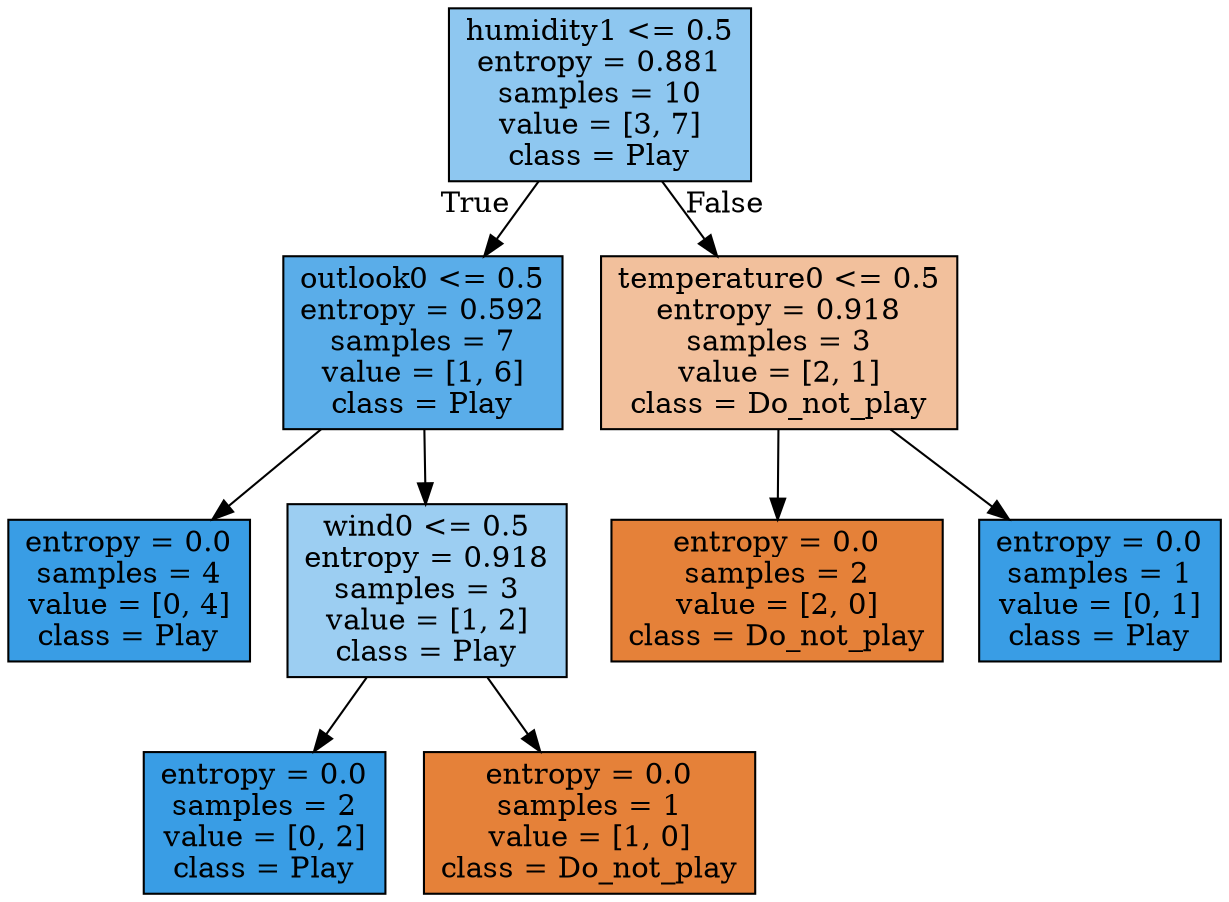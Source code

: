 digraph Tree {
node [shape=box, style="filled", color="black"] ;
0 [label="humidity1 <= 0.5\nentropy = 0.881\nsamples = 10\nvalue = [3, 7]\nclass = Play", fillcolor="#8ec7f0"] ;
1 [label="outlook0 <= 0.5\nentropy = 0.592\nsamples = 7\nvalue = [1, 6]\nclass = Play", fillcolor="#5aade9"] ;
0 -> 1 [labeldistance=2.5, labelangle=45, headlabel="True"] ;
2 [label="entropy = 0.0\nsamples = 4\nvalue = [0, 4]\nclass = Play", fillcolor="#399de5"] ;
1 -> 2 ;
3 [label="wind0 <= 0.5\nentropy = 0.918\nsamples = 3\nvalue = [1, 2]\nclass = Play", fillcolor="#9ccef2"] ;
1 -> 3 ;
4 [label="entropy = 0.0\nsamples = 2\nvalue = [0, 2]\nclass = Play", fillcolor="#399de5"] ;
3 -> 4 ;
5 [label="entropy = 0.0\nsamples = 1\nvalue = [1, 0]\nclass = Do_not_play", fillcolor="#e58139"] ;
3 -> 5 ;
6 [label="temperature0 <= 0.5\nentropy = 0.918\nsamples = 3\nvalue = [2, 1]\nclass = Do_not_play", fillcolor="#f2c09c"] ;
0 -> 6 [labeldistance=2.5, labelangle=-45, headlabel="False"] ;
7 [label="entropy = 0.0\nsamples = 2\nvalue = [2, 0]\nclass = Do_not_play", fillcolor="#e58139"] ;
6 -> 7 ;
8 [label="entropy = 0.0\nsamples = 1\nvalue = [0, 1]\nclass = Play", fillcolor="#399de5"] ;
6 -> 8 ;
}